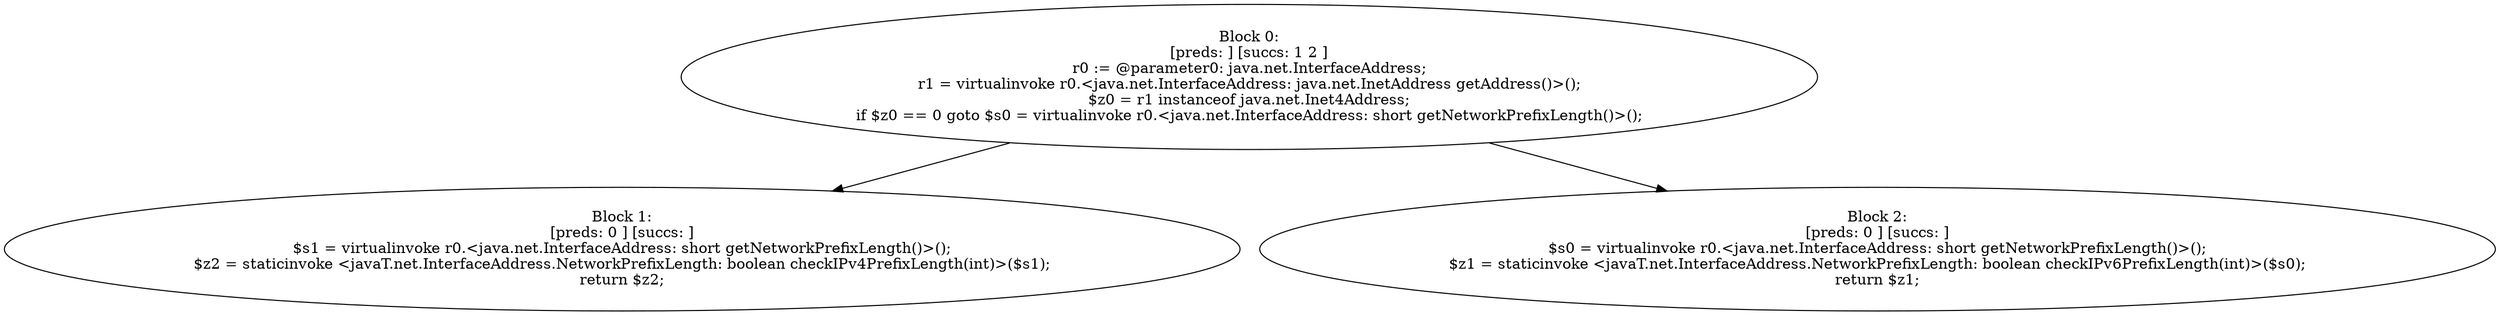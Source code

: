 digraph "unitGraph" {
    "Block 0:
[preds: ] [succs: 1 2 ]
r0 := @parameter0: java.net.InterfaceAddress;
r1 = virtualinvoke r0.<java.net.InterfaceAddress: java.net.InetAddress getAddress()>();
$z0 = r1 instanceof java.net.Inet4Address;
if $z0 == 0 goto $s0 = virtualinvoke r0.<java.net.InterfaceAddress: short getNetworkPrefixLength()>();
"
    "Block 1:
[preds: 0 ] [succs: ]
$s1 = virtualinvoke r0.<java.net.InterfaceAddress: short getNetworkPrefixLength()>();
$z2 = staticinvoke <javaT.net.InterfaceAddress.NetworkPrefixLength: boolean checkIPv4PrefixLength(int)>($s1);
return $z2;
"
    "Block 2:
[preds: 0 ] [succs: ]
$s0 = virtualinvoke r0.<java.net.InterfaceAddress: short getNetworkPrefixLength()>();
$z1 = staticinvoke <javaT.net.InterfaceAddress.NetworkPrefixLength: boolean checkIPv6PrefixLength(int)>($s0);
return $z1;
"
    "Block 0:
[preds: ] [succs: 1 2 ]
r0 := @parameter0: java.net.InterfaceAddress;
r1 = virtualinvoke r0.<java.net.InterfaceAddress: java.net.InetAddress getAddress()>();
$z0 = r1 instanceof java.net.Inet4Address;
if $z0 == 0 goto $s0 = virtualinvoke r0.<java.net.InterfaceAddress: short getNetworkPrefixLength()>();
"->"Block 1:
[preds: 0 ] [succs: ]
$s1 = virtualinvoke r0.<java.net.InterfaceAddress: short getNetworkPrefixLength()>();
$z2 = staticinvoke <javaT.net.InterfaceAddress.NetworkPrefixLength: boolean checkIPv4PrefixLength(int)>($s1);
return $z2;
";
    "Block 0:
[preds: ] [succs: 1 2 ]
r0 := @parameter0: java.net.InterfaceAddress;
r1 = virtualinvoke r0.<java.net.InterfaceAddress: java.net.InetAddress getAddress()>();
$z0 = r1 instanceof java.net.Inet4Address;
if $z0 == 0 goto $s0 = virtualinvoke r0.<java.net.InterfaceAddress: short getNetworkPrefixLength()>();
"->"Block 2:
[preds: 0 ] [succs: ]
$s0 = virtualinvoke r0.<java.net.InterfaceAddress: short getNetworkPrefixLength()>();
$z1 = staticinvoke <javaT.net.InterfaceAddress.NetworkPrefixLength: boolean checkIPv6PrefixLength(int)>($s0);
return $z1;
";
}
